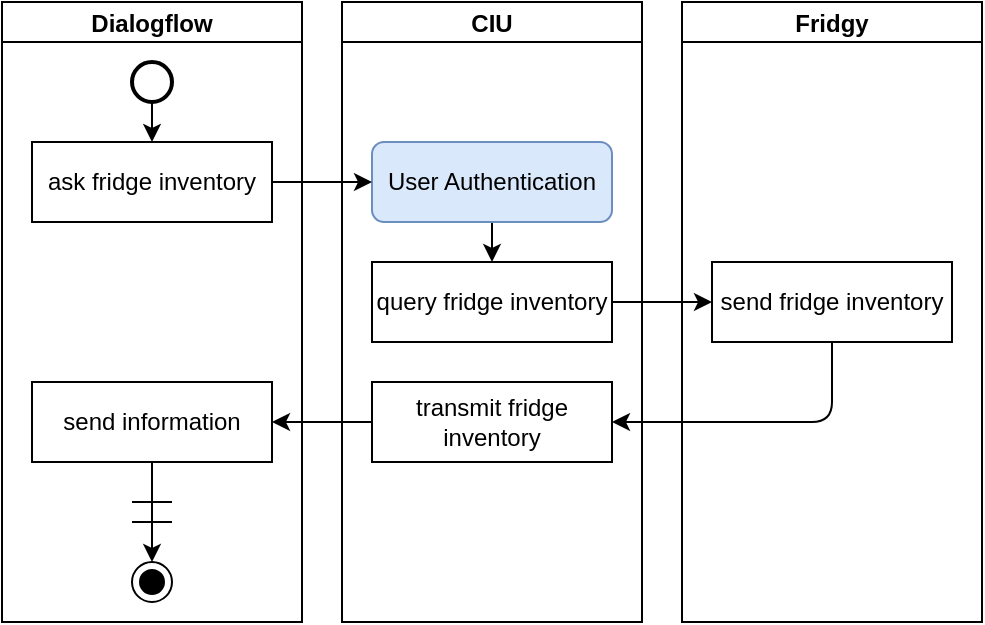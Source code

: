 <mxfile version="13.0.4"><diagram id="uWa0KDdB0i-4UANHJSdR" name="Page-1"><mxGraphModel dx="984" dy="-582" grid="1" gridSize="10" guides="1" tooltips="1" connect="1" arrows="1" fold="1" page="1" pageScale="1" pageWidth="850" pageHeight="1100" math="0" shadow="0"><root><mxCell id="0"/><mxCell id="1" parent="0"/><mxCell id="fXK03XFowd3Y55136I_l-452" value="Dialogflow" style="swimlane;startSize=20;" vertex="1" parent="1"><mxGeometry x="40" y="1170" width="150" height="310" as="geometry"/></mxCell><mxCell id="fXK03XFowd3Y55136I_l-453" value="ask fridge inventory" style="rounded=0;whiteSpace=wrap;html=1;" vertex="1" parent="fXK03XFowd3Y55136I_l-452"><mxGeometry x="15" y="70" width="120" height="40" as="geometry"/></mxCell><mxCell id="fXK03XFowd3Y55136I_l-454" value="send information" style="rounded=0;whiteSpace=wrap;html=1;" vertex="1" parent="fXK03XFowd3Y55136I_l-452"><mxGeometry x="15" y="190" width="120" height="40" as="geometry"/></mxCell><mxCell id="fXK03XFowd3Y55136I_l-455" value="" style="strokeWidth=2;html=1;shape=mxgraph.flowchart.start_2;whiteSpace=wrap;" vertex="1" parent="fXK03XFowd3Y55136I_l-452"><mxGeometry x="65" y="30" width="20" height="20" as="geometry"/></mxCell><mxCell id="fXK03XFowd3Y55136I_l-456" value="" style="ellipse;html=1;shape=endState;fillColor=#000000;strokeColor=#000000;" vertex="1" parent="fXK03XFowd3Y55136I_l-452"><mxGeometry x="65" y="280" width="20" height="20" as="geometry"/></mxCell><mxCell id="fXK03XFowd3Y55136I_l-457" value="" style="endArrow=classic;html=1;exitX=0.5;exitY=1;exitDx=0;exitDy=0;exitPerimeter=0;entryX=0.5;entryY=0;entryDx=0;entryDy=0;" edge="1" parent="fXK03XFowd3Y55136I_l-452" source="fXK03XFowd3Y55136I_l-455" target="fXK03XFowd3Y55136I_l-453"><mxGeometry width="50" height="50" relative="1" as="geometry"><mxPoint x="280" y="190" as="sourcePoint"/><mxPoint x="330" y="140" as="targetPoint"/></mxGeometry></mxCell><mxCell id="fXK03XFowd3Y55136I_l-458" value="" style="endArrow=classic;html=1;entryX=0.5;entryY=0;entryDx=0;entryDy=0;exitX=0.5;exitY=1;exitDx=0;exitDy=0;" edge="1" parent="fXK03XFowd3Y55136I_l-452" source="fXK03XFowd3Y55136I_l-454" target="fXK03XFowd3Y55136I_l-456"><mxGeometry width="50" height="50" relative="1" as="geometry"><mxPoint x="195" y="240" as="sourcePoint"/><mxPoint x="145" y="240" as="targetPoint"/></mxGeometry></mxCell><mxCell id="fXK03XFowd3Y55136I_l-459" value="" style="endArrow=none;html=1;" edge="1" parent="fXK03XFowd3Y55136I_l-452"><mxGeometry width="50" height="50" relative="1" as="geometry"><mxPoint x="65" y="260" as="sourcePoint"/><mxPoint x="85" y="260" as="targetPoint"/></mxGeometry></mxCell><mxCell id="fXK03XFowd3Y55136I_l-460" value="" style="endArrow=none;html=1;" edge="1" parent="fXK03XFowd3Y55136I_l-452"><mxGeometry width="50" height="50" relative="1" as="geometry"><mxPoint x="65" y="250" as="sourcePoint"/><mxPoint x="85" y="250" as="targetPoint"/></mxGeometry></mxCell><mxCell id="fXK03XFowd3Y55136I_l-461" value="CIU" style="swimlane;startSize=20;" vertex="1" parent="1"><mxGeometry x="210" y="1170" width="150" height="310" as="geometry"/></mxCell><mxCell id="fXK03XFowd3Y55136I_l-462" value="query fridge inventory" style="rounded=0;whiteSpace=wrap;html=1;" vertex="1" parent="fXK03XFowd3Y55136I_l-461"><mxGeometry x="15" y="130" width="120" height="40" as="geometry"/></mxCell><mxCell id="fXK03XFowd3Y55136I_l-463" value="transmit fridge inventory" style="rounded=0;whiteSpace=wrap;html=1;" vertex="1" parent="fXK03XFowd3Y55136I_l-461"><mxGeometry x="15" y="190" width="120" height="40" as="geometry"/></mxCell><mxCell id="fXK03XFowd3Y55136I_l-464" value="" style="endArrow=classic;html=1;entryX=0.5;entryY=0;entryDx=0;entryDy=0;exitX=0.5;exitY=1;exitDx=0;exitDy=0;" edge="1" parent="fXK03XFowd3Y55136I_l-461" target="fXK03XFowd3Y55136I_l-462"><mxGeometry width="50" height="50" relative="1" as="geometry"><mxPoint x="75" y="110" as="sourcePoint"/><mxPoint x="25" y="90" as="targetPoint"/></mxGeometry></mxCell><mxCell id="fXK03XFowd3Y55136I_l-465" value="&lt;div&gt;User Authentication&lt;/div&gt;" style="rounded=1;whiteSpace=wrap;html=1;fillColor=#dae8fc;strokeColor=#6c8ebf;" vertex="1" parent="fXK03XFowd3Y55136I_l-461"><mxGeometry x="15" y="70" width="120" height="40" as="geometry"/></mxCell><mxCell id="fXK03XFowd3Y55136I_l-466" value="Fridgy" style="swimlane;startSize=20;" vertex="1" parent="1"><mxGeometry x="380" y="1170" width="150" height="310" as="geometry"/></mxCell><mxCell id="fXK03XFowd3Y55136I_l-467" value="send fridge inventory" style="rounded=0;whiteSpace=wrap;html=1;" vertex="1" parent="fXK03XFowd3Y55136I_l-466"><mxGeometry x="15" y="130" width="120" height="40" as="geometry"/></mxCell><mxCell id="fXK03XFowd3Y55136I_l-468" value="" style="endArrow=classic;html=1;entryX=0;entryY=0.5;entryDx=0;entryDy=0;exitX=1;exitY=0.5;exitDx=0;exitDy=0;" edge="1" parent="1" source="fXK03XFowd3Y55136I_l-453"><mxGeometry width="50" height="50" relative="1" as="geometry"><mxPoint x="125" y="1230" as="sourcePoint"/><mxPoint x="225" y="1260" as="targetPoint"/></mxGeometry></mxCell><mxCell id="fXK03XFowd3Y55136I_l-469" value="" style="endArrow=classic;html=1;entryX=0;entryY=0.5;entryDx=0;entryDy=0;exitX=1;exitY=0.5;exitDx=0;exitDy=0;" edge="1" parent="1" source="fXK03XFowd3Y55136I_l-462" target="fXK03XFowd3Y55136I_l-467"><mxGeometry width="50" height="50" relative="1" as="geometry"><mxPoint x="295.0" y="1280" as="sourcePoint"/><mxPoint x="295.0" y="1320" as="targetPoint"/></mxGeometry></mxCell><mxCell id="fXK03XFowd3Y55136I_l-470" value="" style="endArrow=classic;html=1;entryX=1;entryY=0.5;entryDx=0;entryDy=0;exitX=0;exitY=0.5;exitDx=0;exitDy=0;" edge="1" parent="1" source="fXK03XFowd3Y55136I_l-463" target="fXK03XFowd3Y55136I_l-454"><mxGeometry width="50" height="50" relative="1" as="geometry"><mxPoint x="405.0" y="1410" as="sourcePoint"/><mxPoint x="355.0" y="1410" as="targetPoint"/></mxGeometry></mxCell><mxCell id="fXK03XFowd3Y55136I_l-471" value="" style="endArrow=classic;html=1;entryX=1;entryY=0.5;entryDx=0;entryDy=0;" edge="1" parent="1" source="fXK03XFowd3Y55136I_l-467" target="fXK03XFowd3Y55136I_l-463"><mxGeometry width="50" height="50" relative="1" as="geometry"><mxPoint x="355.0" y="1340" as="sourcePoint"/><mxPoint x="455.0" y="1360" as="targetPoint"/><Array as="points"><mxPoint x="455.0" y="1380"/></Array></mxGeometry></mxCell></root></mxGraphModel></diagram></mxfile>
